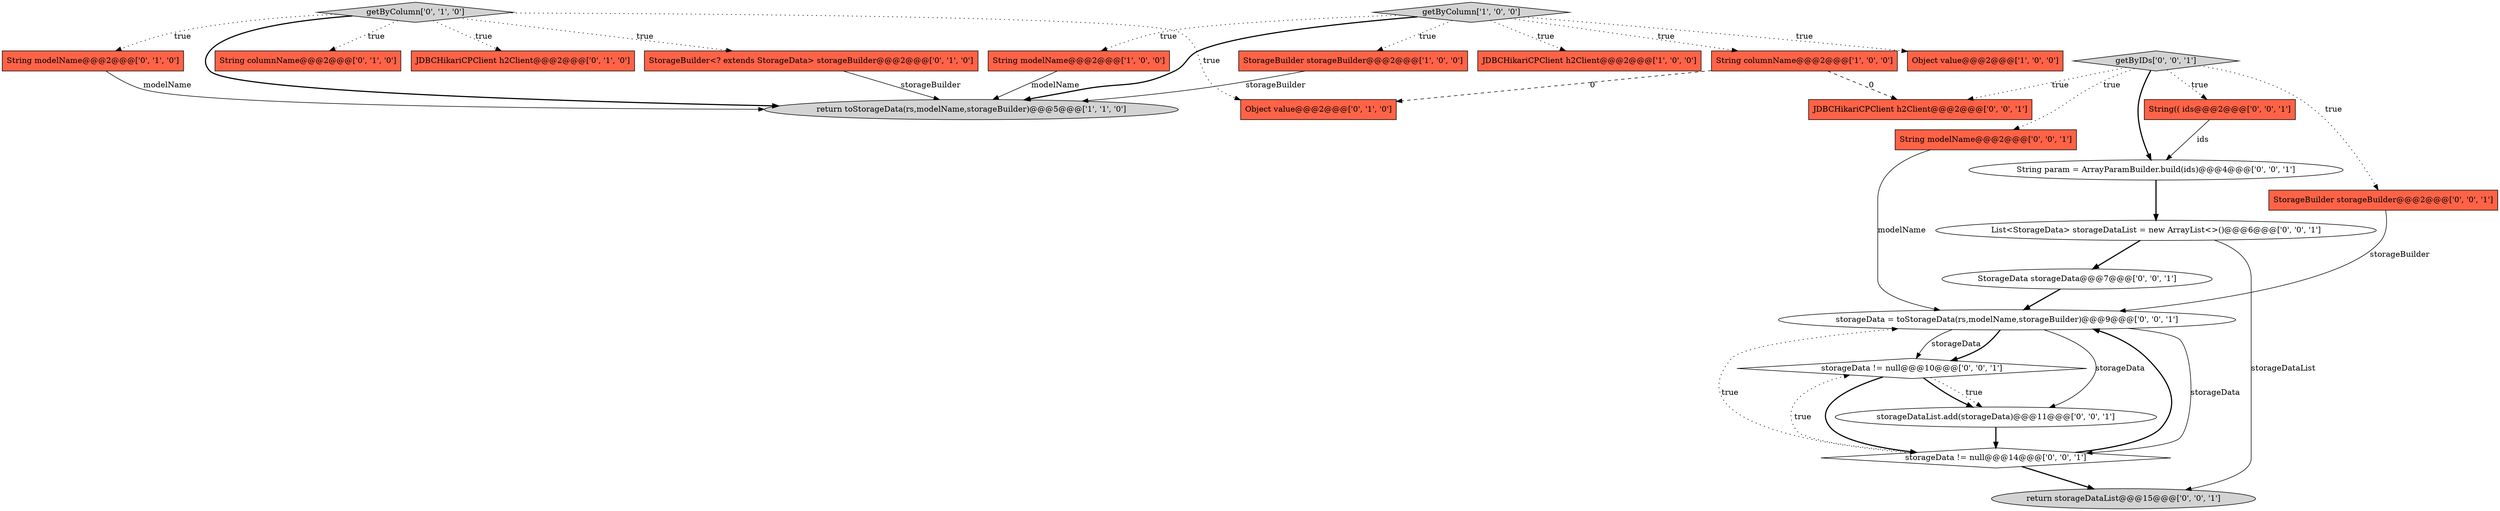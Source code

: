 digraph {
8 [style = filled, label = "JDBCHikariCPClient h2Client@@@2@@@['0', '1', '0']", fillcolor = tomato, shape = box image = "AAA0AAABBB2BBB"];
21 [style = filled, label = "storageData != null@@@10@@@['0', '0', '1']", fillcolor = white, shape = diamond image = "AAA0AAABBB3BBB"];
17 [style = filled, label = "StorageData storageData@@@7@@@['0', '0', '1']", fillcolor = white, shape = ellipse image = "AAA0AAABBB3BBB"];
18 [style = filled, label = "storageData = toStorageData(rs,modelName,storageBuilder)@@@9@@@['0', '0', '1']", fillcolor = white, shape = ellipse image = "AAA0AAABBB3BBB"];
1 [style = filled, label = "String modelName@@@2@@@['1', '0', '0']", fillcolor = tomato, shape = box image = "AAA0AAABBB1BBB"];
12 [style = filled, label = "getByColumn['0', '1', '0']", fillcolor = lightgray, shape = diamond image = "AAA0AAABBB2BBB"];
16 [style = filled, label = "String param = ArrayParamBuilder.build(ids)@@@4@@@['0', '0', '1']", fillcolor = white, shape = ellipse image = "AAA0AAABBB3BBB"];
0 [style = filled, label = "JDBCHikariCPClient h2Client@@@2@@@['1', '0', '0']", fillcolor = tomato, shape = box image = "AAA0AAABBB1BBB"];
13 [style = filled, label = "List<StorageData> storageDataList = new ArrayList<>()@@@6@@@['0', '0', '1']", fillcolor = white, shape = ellipse image = "AAA0AAABBB3BBB"];
6 [style = filled, label = "return toStorageData(rs,modelName,storageBuilder)@@@5@@@['1', '1', '0']", fillcolor = lightgray, shape = ellipse image = "AAA0AAABBB1BBB"];
22 [style = filled, label = "String modelName@@@2@@@['0', '0', '1']", fillcolor = tomato, shape = box image = "AAA0AAABBB3BBB"];
4 [style = filled, label = "StorageBuilder storageBuilder@@@2@@@['1', '0', '0']", fillcolor = tomato, shape = box image = "AAA0AAABBB1BBB"];
14 [style = filled, label = "return storageDataList@@@15@@@['0', '0', '1']", fillcolor = lightgray, shape = ellipse image = "AAA0AAABBB3BBB"];
23 [style = filled, label = "storageData != null@@@14@@@['0', '0', '1']", fillcolor = white, shape = diamond image = "AAA0AAABBB3BBB"];
11 [style = filled, label = "Object value@@@2@@@['0', '1', '0']", fillcolor = tomato, shape = box image = "AAA1AAABBB2BBB"];
3 [style = filled, label = "getByColumn['1', '0', '0']", fillcolor = lightgray, shape = diamond image = "AAA0AAABBB1BBB"];
5 [style = filled, label = "String columnName@@@2@@@['1', '0', '0']", fillcolor = tomato, shape = box image = "AAA1AAABBB1BBB"];
24 [style = filled, label = "String(( ids@@@2@@@['0', '0', '1']", fillcolor = tomato, shape = box image = "AAA0AAABBB3BBB"];
25 [style = filled, label = "JDBCHikariCPClient h2Client@@@2@@@['0', '0', '1']", fillcolor = tomato, shape = box image = "AAA0AAABBB3BBB"];
19 [style = filled, label = "getByIDs['0', '0', '1']", fillcolor = lightgray, shape = diamond image = "AAA0AAABBB3BBB"];
7 [style = filled, label = "StorageBuilder<? extends StorageData> storageBuilder@@@2@@@['0', '1', '0']", fillcolor = tomato, shape = box image = "AAA0AAABBB2BBB"];
2 [style = filled, label = "Object value@@@2@@@['1', '0', '0']", fillcolor = tomato, shape = box image = "AAA0AAABBB1BBB"];
15 [style = filled, label = "StorageBuilder storageBuilder@@@2@@@['0', '0', '1']", fillcolor = tomato, shape = box image = "AAA0AAABBB3BBB"];
10 [style = filled, label = "String columnName@@@2@@@['0', '1', '0']", fillcolor = tomato, shape = box image = "AAA0AAABBB2BBB"];
9 [style = filled, label = "String modelName@@@2@@@['0', '1', '0']", fillcolor = tomato, shape = box image = "AAA0AAABBB2BBB"];
20 [style = filled, label = "storageDataList.add(storageData)@@@11@@@['0', '0', '1']", fillcolor = white, shape = ellipse image = "AAA0AAABBB3BBB"];
18->20 [style = solid, label="storageData"];
22->18 [style = solid, label="modelName"];
19->25 [style = dotted, label="true"];
16->13 [style = bold, label=""];
21->20 [style = dotted, label="true"];
9->6 [style = solid, label="modelName"];
24->16 [style = solid, label="ids"];
12->8 [style = dotted, label="true"];
13->14 [style = solid, label="storageDataList"];
23->21 [style = dotted, label="true"];
3->4 [style = dotted, label="true"];
3->6 [style = bold, label=""];
5->25 [style = dashed, label="0"];
19->24 [style = dotted, label="true"];
19->15 [style = dotted, label="true"];
12->6 [style = bold, label=""];
15->18 [style = solid, label="storageBuilder"];
19->16 [style = bold, label=""];
12->11 [style = dotted, label="true"];
23->14 [style = bold, label=""];
13->17 [style = bold, label=""];
18->21 [style = solid, label="storageData"];
18->23 [style = solid, label="storageData"];
3->5 [style = dotted, label="true"];
21->20 [style = bold, label=""];
23->18 [style = dotted, label="true"];
4->6 [style = solid, label="storageBuilder"];
12->10 [style = dotted, label="true"];
20->23 [style = bold, label=""];
5->11 [style = dashed, label="0"];
19->22 [style = dotted, label="true"];
3->0 [style = dotted, label="true"];
18->21 [style = bold, label=""];
12->7 [style = dotted, label="true"];
7->6 [style = solid, label="storageBuilder"];
3->1 [style = dotted, label="true"];
23->18 [style = bold, label=""];
17->18 [style = bold, label=""];
1->6 [style = solid, label="modelName"];
3->2 [style = dotted, label="true"];
12->9 [style = dotted, label="true"];
21->23 [style = bold, label=""];
}
